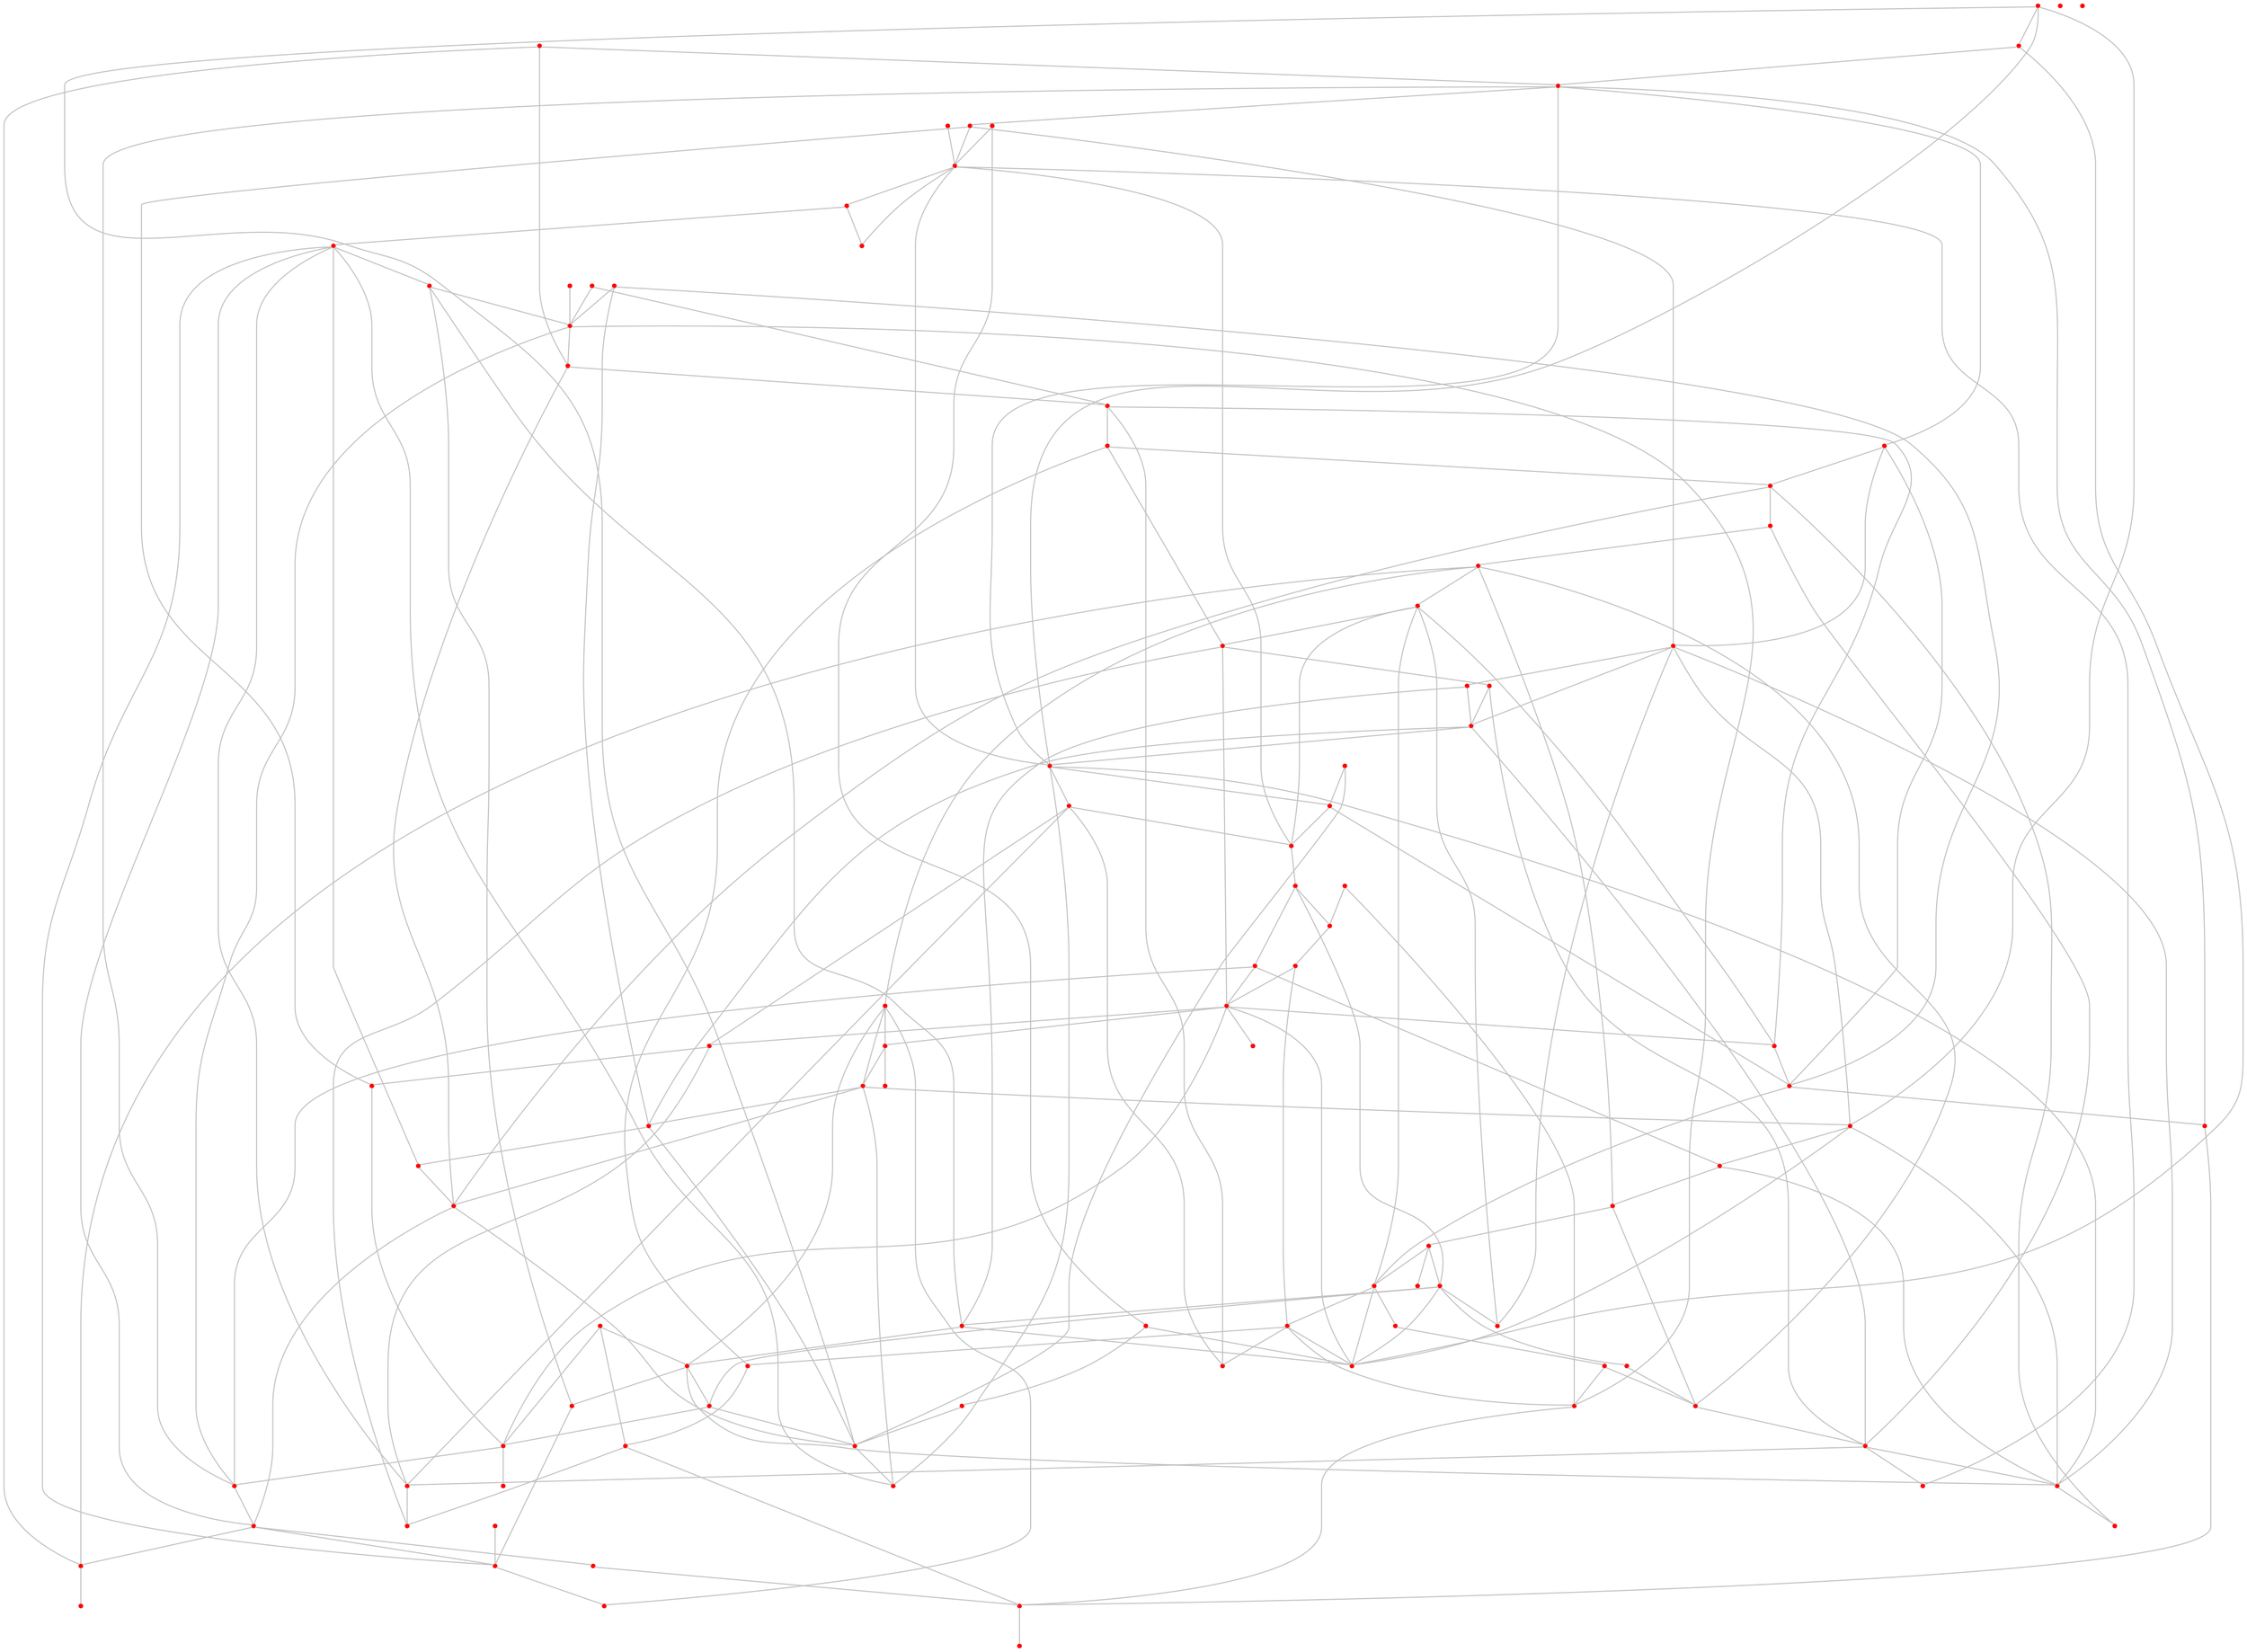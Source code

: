 graph {
	0 [color=red shape=point]
	1 [color=red shape=point]
	2 [color=red shape=point]
	3 [color=red shape=point]
	4 [color=red shape=point]
	5 [color=red shape=point]
	6 [color=red shape=point]
	7 [color=red shape=point]
	8 [color=red shape=point]
	9 [color=red shape=point]
	10 [color=red shape=point]
	11 [color=red shape=point]
	12 [color=red shape=point]
	13 [color=red shape=point]
	14 [color=red shape=point]
	15 [color=red shape=point]
	16 [color=red shape=point]
	17 [color=red shape=point]
	18 [color=red shape=point]
	19 [color=red shape=point]
	20 [color=red shape=point]
	21 [color=red shape=point]
	22 [color=red shape=point]
	23 [color=red shape=point]
	24 [color=red shape=point]
	25 [color=red shape=point]
	26 [color=red shape=point]
	27 [color=red shape=point]
	28 [color=red shape=point]
	29 [color=red shape=point]
	30 [color=red shape=point]
	31 [color=red shape=point]
	32 [color=red shape=point]
	33 [color=red shape=point]
	34 [color=red shape=point]
	35 [color=red shape=point]
	36 [color=red shape=point]
	37 [color=red shape=point]
	38 [color=red shape=point]
	39 [color=red shape=point]
	40 [color=red shape=point]
	41 [color=red shape=point]
	42 [color=red shape=point]
	43 [color=red shape=point]
	44 [color=red shape=point]
	45 [color=red shape=point]
	46 [color=red shape=point]
	47 [color=red shape=point]
	48 [color=red shape=point]
	49 [color=red shape=point]
	50 [color=red shape=point]
	51 [color=red shape=point]
	52 [color=red shape=point]
	53 [color=red shape=point]
	54 [color=red shape=point]
	55 [color=red shape=point]
	56 [color=red shape=point]
	57 [color=red shape=point]
	58 [color=red shape=point]
	59 [color=red shape=point]
	60 [color=red shape=point]
	61 [color=red shape=point]
	62 [color=red shape=point]
	63 [color=red shape=point]
	64 [color=red shape=point]
	65 [color=red shape=point]
	66 [color=red shape=point]
	67 [color=red shape=point]
	68 [color=red shape=point]
	69 [color=red shape=point]
	70 [color=red shape=point]
	71 [color=red shape=point]
	72 [color=red shape=point]
	73 [color=red shape=point]
	74 [color=red shape=point]
	75 [color=red shape=point]
	76 [color=red shape=point]
	77 [color=red shape=point]
	78 [color=red shape=point]
	79 [color=red shape=point]
	80 [color=red shape=point]
	81 [color=red shape=point]
	82 [color=red shape=point]
	83 [color=red shape=point]
	84 [color=red shape=point]
	85 [color=red shape=point]
	86 [color=red shape=point]
	87 [color=red shape=point]
	88 [color=red shape=point]
	89 [color=red shape=point]
	90 [color=red shape=point]
	91 [color=red shape=point]
	92 [color=red shape=point]
	93 [color=red shape=point]
	94 [color=red shape=point]
	95 [color=red shape=point]
	96 [color=red shape=point]
	97 [color=red shape=point]
	98 [color=red shape=point]
	99 [color=red shape=point]
	46 -- 7 [color=gray]
	46 -- 27 [color=gray]
	42 -- 40 [color=gray]
	20 -- 47 [color=gray]
	70 -- 85 [color=gray]
	73 -- 51 [color=gray]
	75 -- 10 [color=gray]
	42 -- 18 [color=gray]
	19 -- 31 [color=gray]
	58 -- 51 [color=gray]
	79 -- 61 [color=gray]
	7 -- 97 [color=gray]
	68 -- 45 [color=gray]
	40 -- 52 [color=gray]
	92 -- 72 [color=gray]
	96 -- 57 [color=gray]
	95 -- 72 [color=gray]
	90 -- 40 [color=gray]
	8 -- 41 [color=gray]
	48 -- 55 [color=gray]
	69 -- 58 [color=gray]
	46 -- 6 [color=gray]
	30 -- 47 [color=gray]
	76 -- 39 [color=gray]
	10 -- 47 [color=gray]
	56 -- 13 [color=gray]
	81 -- 11 [color=gray]
	33 -- 22 [color=gray]
	41 -- 33 [color=gray]
	42 -- 74 [color=gray]
	71 -- 2 [color=gray]
	58 -- 5 [color=gray]
	84 -- 58 [color=gray]
	39 -- 87 [color=gray]
	73 -- 23 [color=gray]
	27 -- 77 [color=gray]
	16 -- 89 [color=gray]
	23 -- 80 [color=gray]
	84 -- 65 [color=gray]
	95 -- 16 [color=gray]
	10 -- 43 [color=gray]
	60 -- 1 [color=gray]
	78 -- 31 [color=gray]
	12 -- 71 [color=gray]
	17 -- 8 [color=gray]
	72 -- 84 [color=gray]
	98 -- 41 [color=gray]
	23 -- 44 [color=gray]
	86 -- 52 [color=gray]
	21 -- 62 [color=gray]
	93 -- 81 [color=gray]
	45 -- 23 [color=gray]
	49 -- 44 [color=gray]
	31 -- 42 [color=gray]
	86 -- 87 [color=gray]
	98 -- 94 [color=gray]
	23 -- 87 [color=gray]
	57 -- 75 [color=gray]
	89 -- 54 [color=gray]
	78 -- 11 [color=gray]
	49 -- 21 [color=gray]
	48 -- 52 [color=gray]
	62 -- 79 [color=gray]
	20 -- 16 [color=gray]
	58 -- 34 [color=gray]
	24 -- 85 [color=gray]
	67 -- 26 [color=gray]
	67 -- 31 [color=gray]
	88 -- 44 [color=gray]
	1 -- 7 [color=gray]
	35 -- 75 [color=gray]
	3 -- 47 [color=gray]
	31 -- 43 [color=gray]
	33 -- 73 [color=gray]
	28 -- 67 [color=gray]
	45 -- 11 [color=gray]
	68 -- 4 [color=gray]
	50 -- 47 [color=gray]
	0 -- 56 [color=gray]
	16 -- 67 [color=gray]
	92 -- 54 [color=gray]
	90 -- 10 [color=gray]
	16 -- 31 [color=gray]
	74 -- 21 [color=gray]
	35 -- 69 [color=gray]
	72 -- 96 [color=gray]
	15 -- 8 [color=gray]
	94 -- 88 [color=gray]
	54 -- 66 [color=gray]
	40 -- 70 [color=gray]
	2 -- 64 [color=gray]
	99 -- 75 [color=gray]
	87 -- 7 [color=gray]
	91 -- 86 [color=gray]
	76 -- 8 [color=gray]
	27 -- 74 [color=gray]
	3 -- 32 [color=gray]
	60 -- 68 [color=gray]
	5 -- 87 [color=gray]
	39 -- 30 [color=gray]
	27 -- 9 [color=gray]
	44 -- 82 [color=gray]
	62 -- 26 [color=gray]
	90 -- 1 [color=gray]
	32 -- 72 [color=gray]
	99 -- 74 [color=gray]
	44 -- 95 [color=gray]
	50 -- 29 [color=gray]
	98 -- 78 [color=gray]
	59 -- 20 [color=gray]
	84 -- 98 [color=gray]
	85 -- 63 [color=gray]
	77 -- 55 [color=gray]
	57 -- 4 [color=gray]
	59 -- 5 [color=gray]
	40 -- 95 [color=gray]
	73 -- 95 [color=gray]
	32 -- 87 [color=gray]
	47 -- 65 [color=gray]
	7 -- 86 [color=gray]
	20 -- 12 [color=gray]
	65 -- 59 [color=gray]
	21 -- 18 [color=gray]
	23 -- 60 [color=gray]
	86 -- 63 [color=gray]
	15 -- 57 [color=gray]
	49 -- 81 [color=gray]
	24 -- 40 [color=gray]
	12 -- 34 [color=gray]
	70 -- 0 [color=gray]
	16 -- 56 [color=gray]
	52 -- 54 [color=gray]
	21 -- 9 [color=gray]
	23 -- 94 [color=gray]
	96 -- 12 [color=gray]
	83 -- 22 [color=gray]
	0 -- 72 [color=gray]
	53 -- 93 [color=gray]
	38 -- 40 [color=gray]
	88 -- 15 [color=gray]
	64 -- 46 [color=gray]
	81 -- 54 [color=gray]
	27 -- 4 [color=gray]
	29 -- 41 [color=gray]
	2 -- 56 [color=gray]
	9 -- 44 [color=gray]
	8 -- 19 [color=gray]
	96 -- 1 [color=gray]
	14 -- 8 [color=gray]
	21 -- 58 [color=gray]
	19 -- 36 [color=gray]
	59 -- 10 [color=gray]
	36 -- 8 [color=gray]
	91 -- 23 [color=gray]
	5 -- 51 [color=gray]
	1 -- 92 [color=gray]
	57 -- 5 [color=gray]
	69 -- 78 [color=gray]
	55 -- 2 [color=gray]
	98 -- 63 [color=gray]
	86 -- 93 [color=gray]
	2 -- 62 [color=gray]
	3 -- 5 [color=gray]
	84 -- 29 [color=gray]
	84 -- 8 [color=gray]
	72 -- 15 [color=gray]
	75 -- 84 [color=gray]
	23 -- 79 [color=gray]
	27 -- 87 [color=gray]
	53 -- 12 [color=gray]
	94 -- 78 [color=gray]
	69 -- 71 [color=gray]
	20 -- 70 [color=gray]
	55 -- 64 [color=gray]
	18 -- 67 [color=gray]
	51 -- 64 [color=gray]
	57 -- 99 [color=gray]
	29 -- 1 [color=gray]
	2 -- 68 [color=gray]
	75 -- 69 [color=gray]
	83 -- 52 [color=gray]
	68 -- 7 [color=gray]
	43 -- 20 [color=gray]
	74 -- 87 [color=gray]
	22 -- 91 [color=gray]
	57 -- 58 [color=gray]
	41 -- 68 [color=gray]
	45 -- 35 [color=gray]
	69 -- 14 [color=gray]
	65 -- 31 [color=gray]
	79 -- 59 [color=gray]
	85 -- 60 [color=gray]
	33 -- 27 [color=gray]
	97 -- 48 [color=gray]
	3 -- 84 [color=gray]
	85 -- 53 [color=gray]
	62 -- 59 [color=gray]
	55 -- 69 [color=gray]
	45 -- 53 [color=gray]
	9 -- 47 [color=gray]
}
